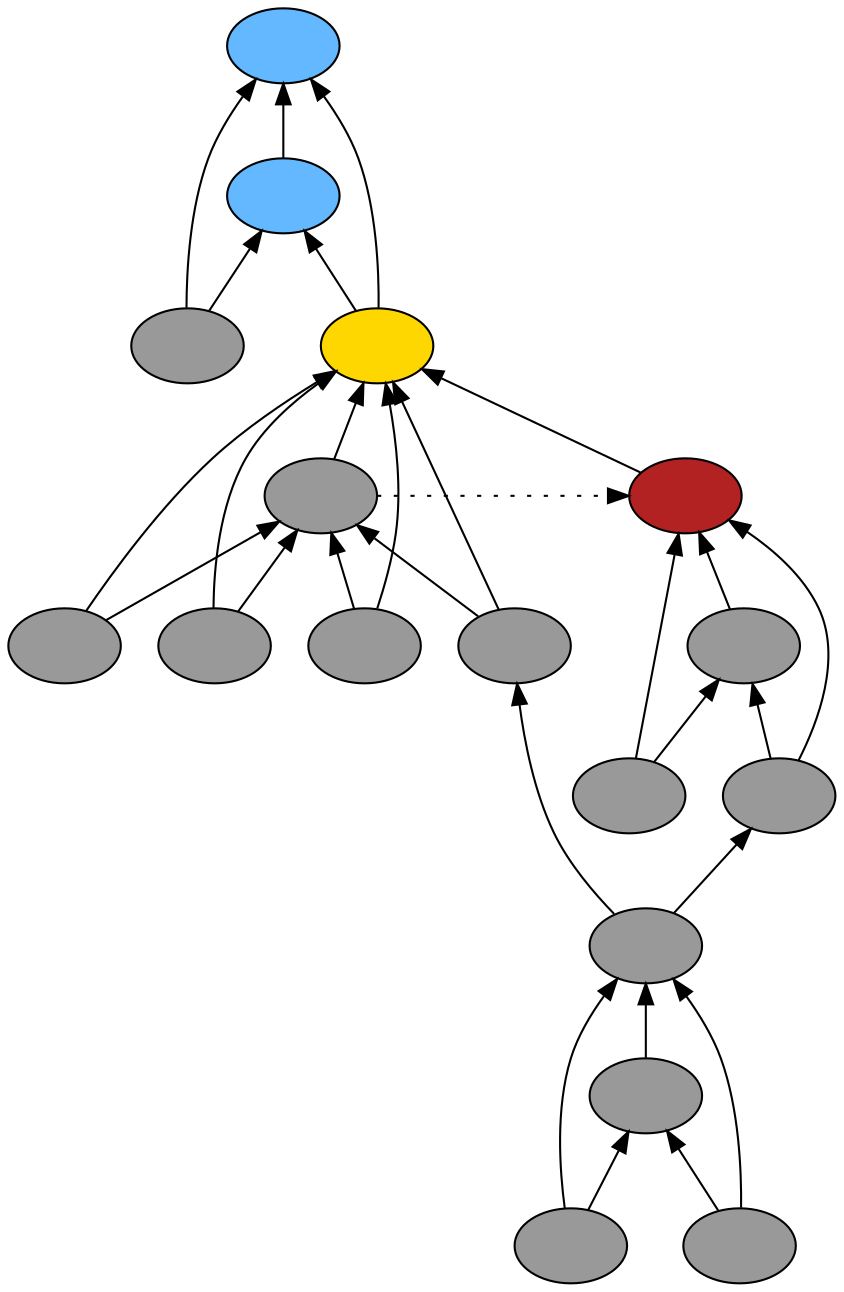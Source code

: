 digraph {
rankdir=BT
fontsize=24
subgraph clster1 {
subgraph clster2 {
"26590768"["fillcolor"="grey60" "fontsize"="24" "label"="" "shape"="ellipse" "style"="filled" ]
"28026208"["fillcolor"="grey60" "fontsize"="24" "label"="" "shape"="ellipse" "style"="filled" ]
"26703216"["fillcolor"="grey60" "fontsize"="24" "label"="" "shape"="ellipse" "style"="filled" ]
"26840224"["fillcolor"="grey60" "fontsize"="24" "label"="" "shape"="ellipse" "style"="filled" ]
}

subgraph clster3 {
"27877312"["fillcolor"="steelblue1" "fontsize"="24" "label"="" "shape"="ellipse" "style"="filled" ]
"27328816"["fillcolor"="steelblue1" "fontsize"="24" "label"="" "shape"="ellipse" "style"="filled" ]
"27976576"["fillcolor"="grey60" "fontsize"="24" "label"="" "shape"="ellipse" "style"="filled" ]
"25863072"["fillcolor"="gold" "fontsize"="24" "label"="" "shape"="ellipse" "style"="filled" ]
"27293872"["fillcolor"="grey60" "fontsize"="24" "label"="" "shape"="ellipse" "style"="filled" ]
"26589712"["fillcolor"="grey60" "fontsize"="24" "label"="" "shape"="ellipse" "style"="filled" ]
"26586752"["fillcolor"="grey60" "fontsize"="24" "label"="" "shape"="ellipse" "style"="filled" ]
"26320736"["fillcolor"="grey60" "fontsize"="24" "label"="" "shape"="ellipse" "style"="filled" ]
"26496576"["fillcolor"="grey60" "fontsize"="24" "label"="" "shape"="ellipse" "style"="filled" ]
}

}

subgraph clster4 {
"28087984"["fillcolor"="firebrick" "fontsize"="24" "label"="" "shape"="ellipse" "style"="filled" ]
"26511888"["fillcolor"="grey60" "fontsize"="24" "label"="" "shape"="ellipse" "style"="filled" ]
"25892272"["fillcolor"="grey60" "fontsize"="24" "label"="" "shape"="ellipse" "style"="filled" ]
"26355216"["fillcolor"="grey60" "fontsize"="24" "label"="" "shape"="ellipse" "style"="filled" ]
}

"26703216" -> "26590768"["arrowhead"="normal" "color"="black" "constraint"="true" "style"="solid" ]
"26703216" -> "28026208"["arrowhead"="normal" "color"="black" "constraint"="true" "style"="solid" ]
"26840224" -> "26590768"["arrowhead"="normal" "color"="black" "constraint"="true" "style"="solid" ]
"26840224" -> "28026208"["arrowhead"="normal" "color"="black" "constraint"="true" "style"="solid" ]
"28026208" -> "26590768"["arrowhead"="normal" "color"="black" "constraint"="true" "style"="solid" ]
"27976576" -> "27877312"["arrowhead"="normal" "color"="black" "constraint"="true" "style"="solid" ]
"27976576" -> "27328816"["arrowhead"="normal" "color"="black" "constraint"="true" "style"="solid" ]
"25863072" -> "27877312"["arrowhead"="normal" "color"="black" "constraint"="true" "style"="solid" ]
"25863072" -> "27328816"["arrowhead"="normal" "color"="black" "constraint"="true" "style"="solid" ]
"26589712" -> "25863072"["arrowhead"="normal" "color"="black" "constraint"="true" "style"="solid" ]
"26589712" -> "27293872"["arrowhead"="normal" "color"="black" "constraint"="true" "style"="solid" ]
"26586752" -> "25863072"["arrowhead"="normal" "color"="black" "constraint"="true" "style"="solid" ]
"26586752" -> "27293872"["arrowhead"="normal" "color"="black" "constraint"="true" "style"="solid" ]
"26590768" -> "26586752"["arrowhead"="normal" "color"="black" "constraint"="true" "style"="solid" ]
"26320736" -> "25863072"["arrowhead"="normal" "color"="black" "constraint"="true" "style"="solid" ]
"26320736" -> "27293872"["arrowhead"="normal" "color"="black" "constraint"="true" "style"="solid" ]
"26496576" -> "25863072"["arrowhead"="normal" "color"="black" "constraint"="true" "style"="solid" ]
"26496576" -> "27293872"["arrowhead"="normal" "color"="black" "constraint"="true" "style"="solid" ]
"27293872" -> "25863072"["arrowhead"="normal" "color"="black" "constraint"="true" "style"="solid" ]
"28087984" -> "25863072"["arrowhead"="normal" "color"="black" "constraint"="true" "style"="solid" ]
"27293872" -> "28087984"["arrowhead"="normal" "color"="black" "constraint"="false" "style"="dotted" ]
"27328816" -> "27877312"["arrowhead"="normal" "color"="black" "constraint"="true" "style"="solid" ]
"25892272" -> "28087984"["arrowhead"="normal" "color"="black" "constraint"="true" "style"="solid" ]
"25892272" -> "26511888"["arrowhead"="normal" "color"="black" "constraint"="true" "style"="solid" ]
"26355216" -> "28087984"["arrowhead"="normal" "color"="black" "constraint"="true" "style"="solid" ]
"26355216" -> "26511888"["arrowhead"="normal" "color"="black" "constraint"="true" "style"="solid" ]
"26590768" -> "26355216"["arrowhead"="normal" "color"="black" "constraint"="true" "style"="solid" ]
"26511888" -> "28087984"["arrowhead"="normal" "color"="black" "constraint"="true" "style"="solid" ]

}